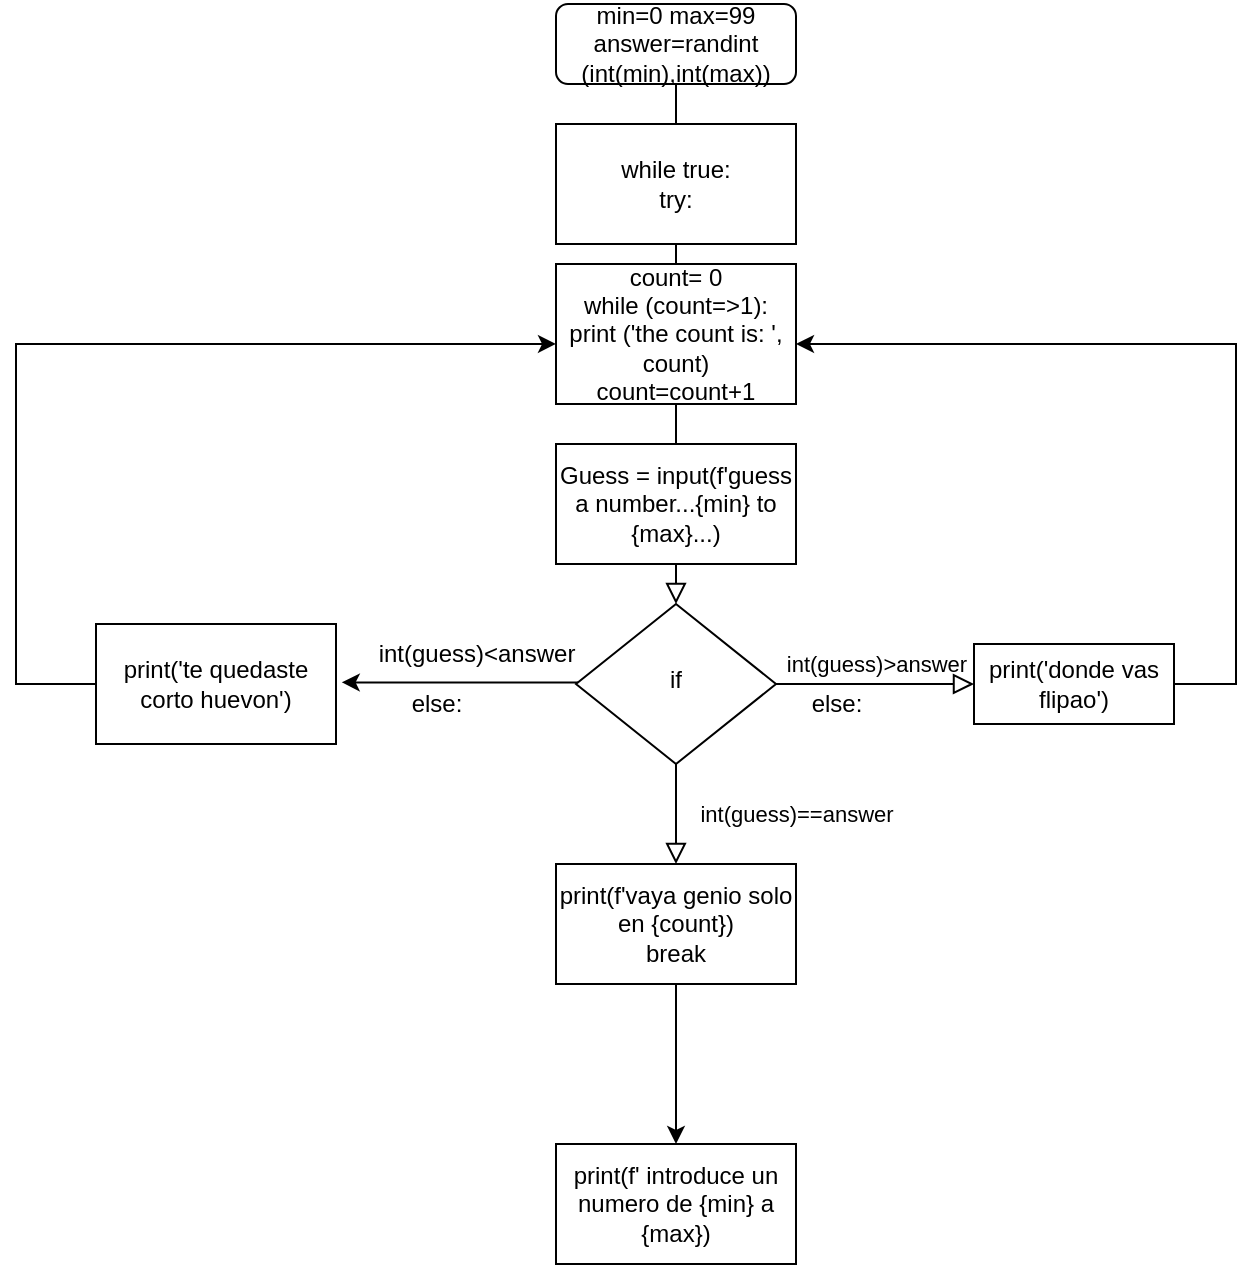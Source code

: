 <mxfile version="20.3.0" type="device"><diagram id="C5RBs43oDa-KdzZeNtuy" name="Page-1"><mxGraphModel dx="2281" dy="2269" grid="1" gridSize="10" guides="1" tooltips="1" connect="1" arrows="1" fold="1" page="1" pageScale="1" pageWidth="827" pageHeight="1169" math="0" shadow="0"><root><mxCell id="WIyWlLk6GJQsqaUBKTNV-0"/><mxCell id="WIyWlLk6GJQsqaUBKTNV-1" parent="WIyWlLk6GJQsqaUBKTNV-0"/><mxCell id="WIyWlLk6GJQsqaUBKTNV-2" value="" style="rounded=0;html=1;jettySize=auto;orthogonalLoop=1;fontSize=11;endArrow=block;endFill=0;endSize=8;strokeWidth=1;shadow=0;labelBackgroundColor=none;edgeStyle=orthogonalEdgeStyle;" parent="WIyWlLk6GJQsqaUBKTNV-1" source="WIyWlLk6GJQsqaUBKTNV-3" target="WIyWlLk6GJQsqaUBKTNV-6" edge="1"><mxGeometry relative="1" as="geometry"/></mxCell><mxCell id="WIyWlLk6GJQsqaUBKTNV-3" value="min=0 max=99&lt;br&gt;answer=randint (int(min),int(max))" style="rounded=1;whiteSpace=wrap;html=1;fontSize=12;glass=0;strokeWidth=1;shadow=0;" parent="WIyWlLk6GJQsqaUBKTNV-1" vertex="1"><mxGeometry x="160" y="-130" width="120" height="40" as="geometry"/></mxCell><mxCell id="WIyWlLk6GJQsqaUBKTNV-4" value="int(guess)==answer" style="rounded=0;html=1;jettySize=auto;orthogonalLoop=1;fontSize=11;endArrow=block;endFill=0;endSize=8;strokeWidth=1;shadow=0;labelBackgroundColor=none;edgeStyle=orthogonalEdgeStyle;entryX=0.5;entryY=0;entryDx=0;entryDy=0;" parent="WIyWlLk6GJQsqaUBKTNV-1" source="WIyWlLk6GJQsqaUBKTNV-6" target="X6W9E2xf0iPIsl34K4kY-8" edge="1"><mxGeometry y="60" relative="1" as="geometry"><mxPoint as="offset"/><mxPoint x="220" y="290" as="targetPoint"/></mxGeometry></mxCell><mxCell id="WIyWlLk6GJQsqaUBKTNV-5" value="int(guess)&amp;gt;answer" style="edgeStyle=orthogonalEdgeStyle;rounded=0;html=1;jettySize=auto;orthogonalLoop=1;fontSize=11;endArrow=block;endFill=0;endSize=8;strokeWidth=1;shadow=0;labelBackgroundColor=none;" parent="WIyWlLk6GJQsqaUBKTNV-1" source="WIyWlLk6GJQsqaUBKTNV-6" target="WIyWlLk6GJQsqaUBKTNV-7" edge="1"><mxGeometry y="10" relative="1" as="geometry"><mxPoint as="offset"/></mxGeometry></mxCell><mxCell id="X6W9E2xf0iPIsl34K4kY-2" style="edgeStyle=orthogonalEdgeStyle;rounded=0;orthogonalLoop=1;jettySize=auto;html=1;entryX=1.024;entryY=0.486;entryDx=0;entryDy=0;entryPerimeter=0;" edge="1" parent="WIyWlLk6GJQsqaUBKTNV-1" source="WIyWlLk6GJQsqaUBKTNV-6" target="X6W9E2xf0iPIsl34K4kY-7"><mxGeometry relative="1" as="geometry"><mxPoint x="60" y="210" as="targetPoint"/><Array as="points"><mxPoint x="60" y="210"/></Array></mxGeometry></mxCell><mxCell id="WIyWlLk6GJQsqaUBKTNV-6" value="if" style="rhombus;whiteSpace=wrap;html=1;shadow=0;fontFamily=Helvetica;fontSize=12;align=center;strokeWidth=1;spacing=6;spacingTop=-4;" parent="WIyWlLk6GJQsqaUBKTNV-1" vertex="1"><mxGeometry x="170" y="170" width="100" height="80" as="geometry"/></mxCell><mxCell id="X6W9E2xf0iPIsl34K4kY-9" style="edgeStyle=orthogonalEdgeStyle;rounded=0;orthogonalLoop=1;jettySize=auto;html=1;entryX=1;entryY=0.571;entryDx=0;entryDy=0;entryPerimeter=0;" edge="1" parent="WIyWlLk6GJQsqaUBKTNV-1" source="WIyWlLk6GJQsqaUBKTNV-7" target="X6W9E2xf0iPIsl34K4kY-18"><mxGeometry relative="1" as="geometry"><mxPoint x="290" y="120" as="targetPoint"/><Array as="points"><mxPoint x="500" y="210"/><mxPoint x="500" y="40"/></Array></mxGeometry></mxCell><mxCell id="WIyWlLk6GJQsqaUBKTNV-7" value="print('donde vas flipao')&lt;br&gt;" style="square=1;whiteSpace=wrap;html=1;fontSize=12;glass=0;strokeWidth=1;shadow=0;" parent="WIyWlLk6GJQsqaUBKTNV-1" vertex="1"><mxGeometry x="369" y="190" width="100" height="40" as="geometry"/></mxCell><mxCell id="X6W9E2xf0iPIsl34K4kY-0" value="Guess = input(f'guess a number...{min} to {max}...)" style="rounded=0;whiteSpace=wrap;html=1;" vertex="1" parent="WIyWlLk6GJQsqaUBKTNV-1"><mxGeometry x="160" y="90" width="120" height="60" as="geometry"/></mxCell><mxCell id="X6W9E2xf0iPIsl34K4kY-1" value="while true:&lt;br&gt;try:" style="rounded=0;whiteSpace=wrap;html=1;" vertex="1" parent="WIyWlLk6GJQsqaUBKTNV-1"><mxGeometry x="160" y="-70" width="120" height="60" as="geometry"/></mxCell><mxCell id="X6W9E2xf0iPIsl34K4kY-6" value="int(guess)&amp;lt;answer" style="text;html=1;align=center;verticalAlign=middle;resizable=0;points=[];autosize=1;strokeColor=none;fillColor=none;" vertex="1" parent="WIyWlLk6GJQsqaUBKTNV-1"><mxGeometry x="60" y="180" width="120" height="30" as="geometry"/></mxCell><mxCell id="X6W9E2xf0iPIsl34K4kY-10" style="edgeStyle=orthogonalEdgeStyle;rounded=0;orthogonalLoop=1;jettySize=auto;html=1;entryX=0;entryY=0.571;entryDx=0;entryDy=0;entryPerimeter=0;" edge="1" parent="WIyWlLk6GJQsqaUBKTNV-1" source="X6W9E2xf0iPIsl34K4kY-7" target="X6W9E2xf0iPIsl34K4kY-18"><mxGeometry relative="1" as="geometry"><mxPoint x="150" y="120" as="targetPoint"/><Array as="points"><mxPoint x="-110" y="210"/><mxPoint x="-110" y="40"/></Array></mxGeometry></mxCell><mxCell id="X6W9E2xf0iPIsl34K4kY-7" value="print('te quedaste corto huevon')" style="rounded=0;whiteSpace=wrap;html=1;" vertex="1" parent="WIyWlLk6GJQsqaUBKTNV-1"><mxGeometry x="-70" y="180" width="120" height="60" as="geometry"/></mxCell><mxCell id="X6W9E2xf0iPIsl34K4kY-14" style="edgeStyle=orthogonalEdgeStyle;rounded=0;orthogonalLoop=1;jettySize=auto;html=1;entryX=0.5;entryY=0;entryDx=0;entryDy=0;" edge="1" parent="WIyWlLk6GJQsqaUBKTNV-1" source="X6W9E2xf0iPIsl34K4kY-8" target="X6W9E2xf0iPIsl34K4kY-16"><mxGeometry relative="1" as="geometry"><mxPoint x="220" y="430" as="targetPoint"/></mxGeometry></mxCell><mxCell id="X6W9E2xf0iPIsl34K4kY-8" value="print(f'vaya genio solo en {count})&lt;br&gt;break" style="rounded=0;whiteSpace=wrap;html=1;" vertex="1" parent="WIyWlLk6GJQsqaUBKTNV-1"><mxGeometry x="160" y="300" width="120" height="60" as="geometry"/></mxCell><mxCell id="X6W9E2xf0iPIsl34K4kY-12" value="else:" style="text;html=1;align=center;verticalAlign=middle;resizable=0;points=[];autosize=1;strokeColor=none;fillColor=none;" vertex="1" parent="WIyWlLk6GJQsqaUBKTNV-1"><mxGeometry x="275" y="205" width="50" height="30" as="geometry"/></mxCell><mxCell id="X6W9E2xf0iPIsl34K4kY-13" value="else:" style="text;html=1;align=center;verticalAlign=middle;resizable=0;points=[];autosize=1;strokeColor=none;fillColor=none;" vertex="1" parent="WIyWlLk6GJQsqaUBKTNV-1"><mxGeometry x="75" y="205" width="50" height="30" as="geometry"/></mxCell><mxCell id="X6W9E2xf0iPIsl34K4kY-16" value="print(f' introduce un numero de {min} a {max})" style="rounded=0;whiteSpace=wrap;html=1;" vertex="1" parent="WIyWlLk6GJQsqaUBKTNV-1"><mxGeometry x="160" y="440" width="120" height="60" as="geometry"/></mxCell><mxCell id="X6W9E2xf0iPIsl34K4kY-18" value="count= 0&lt;br&gt;while (count=&amp;gt;1):&lt;br&gt;print ('the count is: ', count)&lt;br&gt;count=count+1" style="rounded=0;whiteSpace=wrap;html=1;" vertex="1" parent="WIyWlLk6GJQsqaUBKTNV-1"><mxGeometry x="160" width="120" height="70" as="geometry"/></mxCell></root></mxGraphModel></diagram></mxfile>